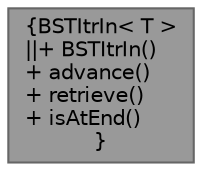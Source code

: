 digraph "BSTItrIn&lt; T &gt;"
{
 // LATEX_PDF_SIZE
  bgcolor="transparent";
  edge [fontname=Helvetica,fontsize=10,labelfontname=Helvetica,labelfontsize=10];
  node [fontname=Helvetica,fontsize=10,shape=box,height=0.2,width=0.4];
  Node1 [label="{BSTItrIn\< T \>\n||+ BSTItrIn()\l+ advance()\l+ retrieve()\l+ isAtEnd()\l}",height=0.2,width=0.4,color="gray40", fillcolor="grey60", style="filled", fontcolor="black",tooltip=" "];
}
